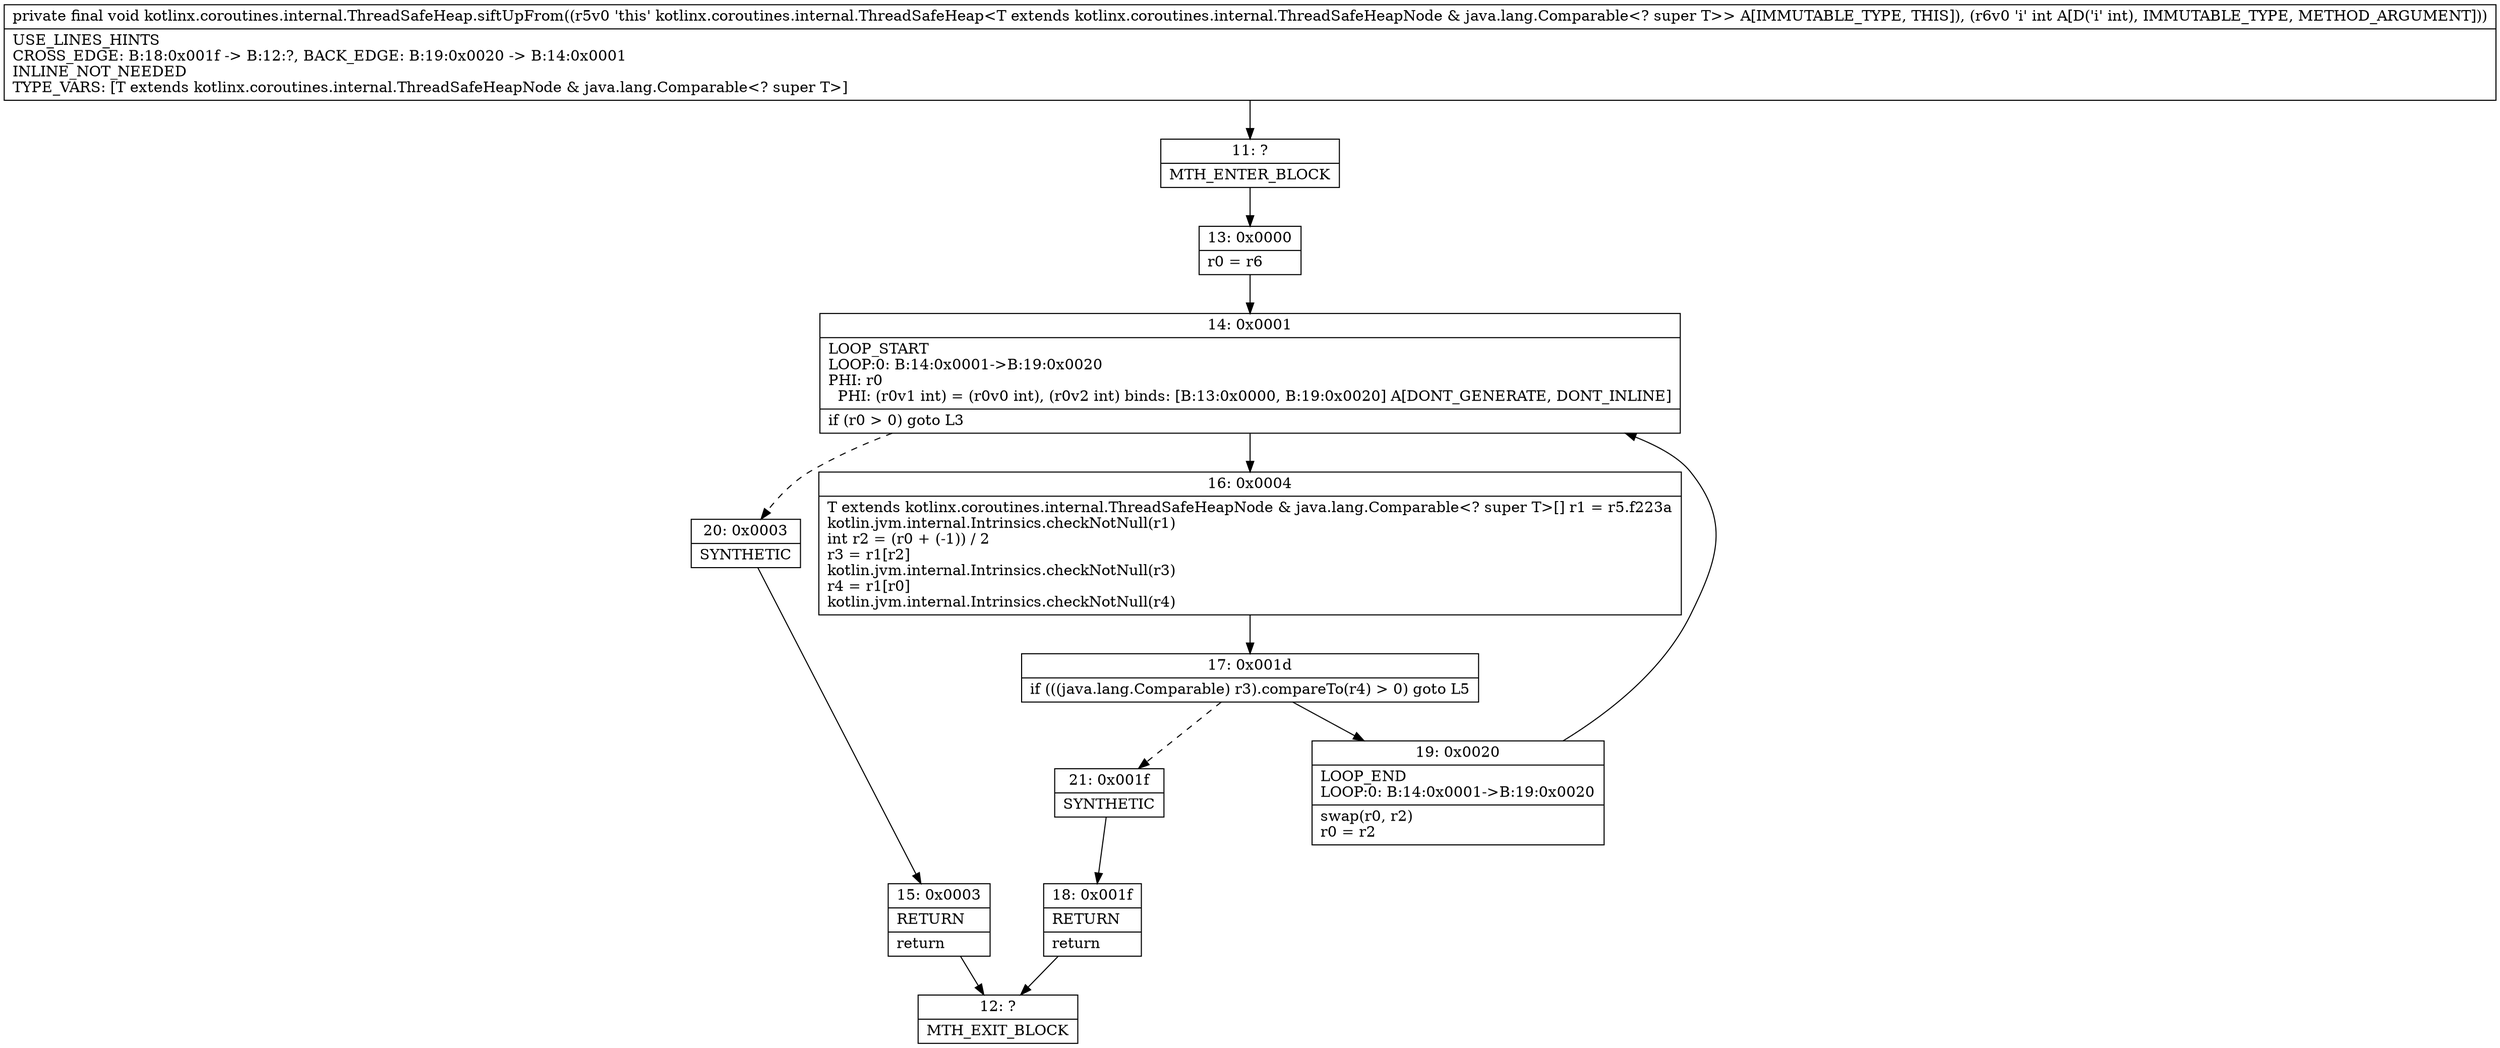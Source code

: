 digraph "CFG forkotlinx.coroutines.internal.ThreadSafeHeap.siftUpFrom(I)V" {
Node_11 [shape=record,label="{11\:\ ?|MTH_ENTER_BLOCK\l}"];
Node_13 [shape=record,label="{13\:\ 0x0000|r0 = r6\l}"];
Node_14 [shape=record,label="{14\:\ 0x0001|LOOP_START\lLOOP:0: B:14:0x0001\-\>B:19:0x0020\lPHI: r0 \l  PHI: (r0v1 int) = (r0v0 int), (r0v2 int) binds: [B:13:0x0000, B:19:0x0020] A[DONT_GENERATE, DONT_INLINE]\l|if (r0 \> 0) goto L3\l}"];
Node_16 [shape=record,label="{16\:\ 0x0004|T extends kotlinx.coroutines.internal.ThreadSafeHeapNode & java.lang.Comparable\<? super T\>[] r1 = r5.f223a\lkotlin.jvm.internal.Intrinsics.checkNotNull(r1)\lint r2 = (r0 + (\-1)) \/ 2\lr3 = r1[r2]\lkotlin.jvm.internal.Intrinsics.checkNotNull(r3)\lr4 = r1[r0]\lkotlin.jvm.internal.Intrinsics.checkNotNull(r4)\l}"];
Node_17 [shape=record,label="{17\:\ 0x001d|if (((java.lang.Comparable) r3).compareTo(r4) \> 0) goto L5\l}"];
Node_19 [shape=record,label="{19\:\ 0x0020|LOOP_END\lLOOP:0: B:14:0x0001\-\>B:19:0x0020\l|swap(r0, r2)\lr0 = r2\l}"];
Node_21 [shape=record,label="{21\:\ 0x001f|SYNTHETIC\l}"];
Node_18 [shape=record,label="{18\:\ 0x001f|RETURN\l|return\l}"];
Node_12 [shape=record,label="{12\:\ ?|MTH_EXIT_BLOCK\l}"];
Node_20 [shape=record,label="{20\:\ 0x0003|SYNTHETIC\l}"];
Node_15 [shape=record,label="{15\:\ 0x0003|RETURN\l|return\l}"];
MethodNode[shape=record,label="{private final void kotlinx.coroutines.internal.ThreadSafeHeap.siftUpFrom((r5v0 'this' kotlinx.coroutines.internal.ThreadSafeHeap\<T extends kotlinx.coroutines.internal.ThreadSafeHeapNode & java.lang.Comparable\<? super T\>\> A[IMMUTABLE_TYPE, THIS]), (r6v0 'i' int A[D('i' int), IMMUTABLE_TYPE, METHOD_ARGUMENT]))  | USE_LINES_HINTS\lCROSS_EDGE: B:18:0x001f \-\> B:12:?, BACK_EDGE: B:19:0x0020 \-\> B:14:0x0001\lINLINE_NOT_NEEDED\lTYPE_VARS: [T extends kotlinx.coroutines.internal.ThreadSafeHeapNode & java.lang.Comparable\<? super T\>]\l}"];
MethodNode -> Node_11;Node_11 -> Node_13;
Node_13 -> Node_14;
Node_14 -> Node_16;
Node_14 -> Node_20[style=dashed];
Node_16 -> Node_17;
Node_17 -> Node_19;
Node_17 -> Node_21[style=dashed];
Node_19 -> Node_14;
Node_21 -> Node_18;
Node_18 -> Node_12;
Node_20 -> Node_15;
Node_15 -> Node_12;
}

